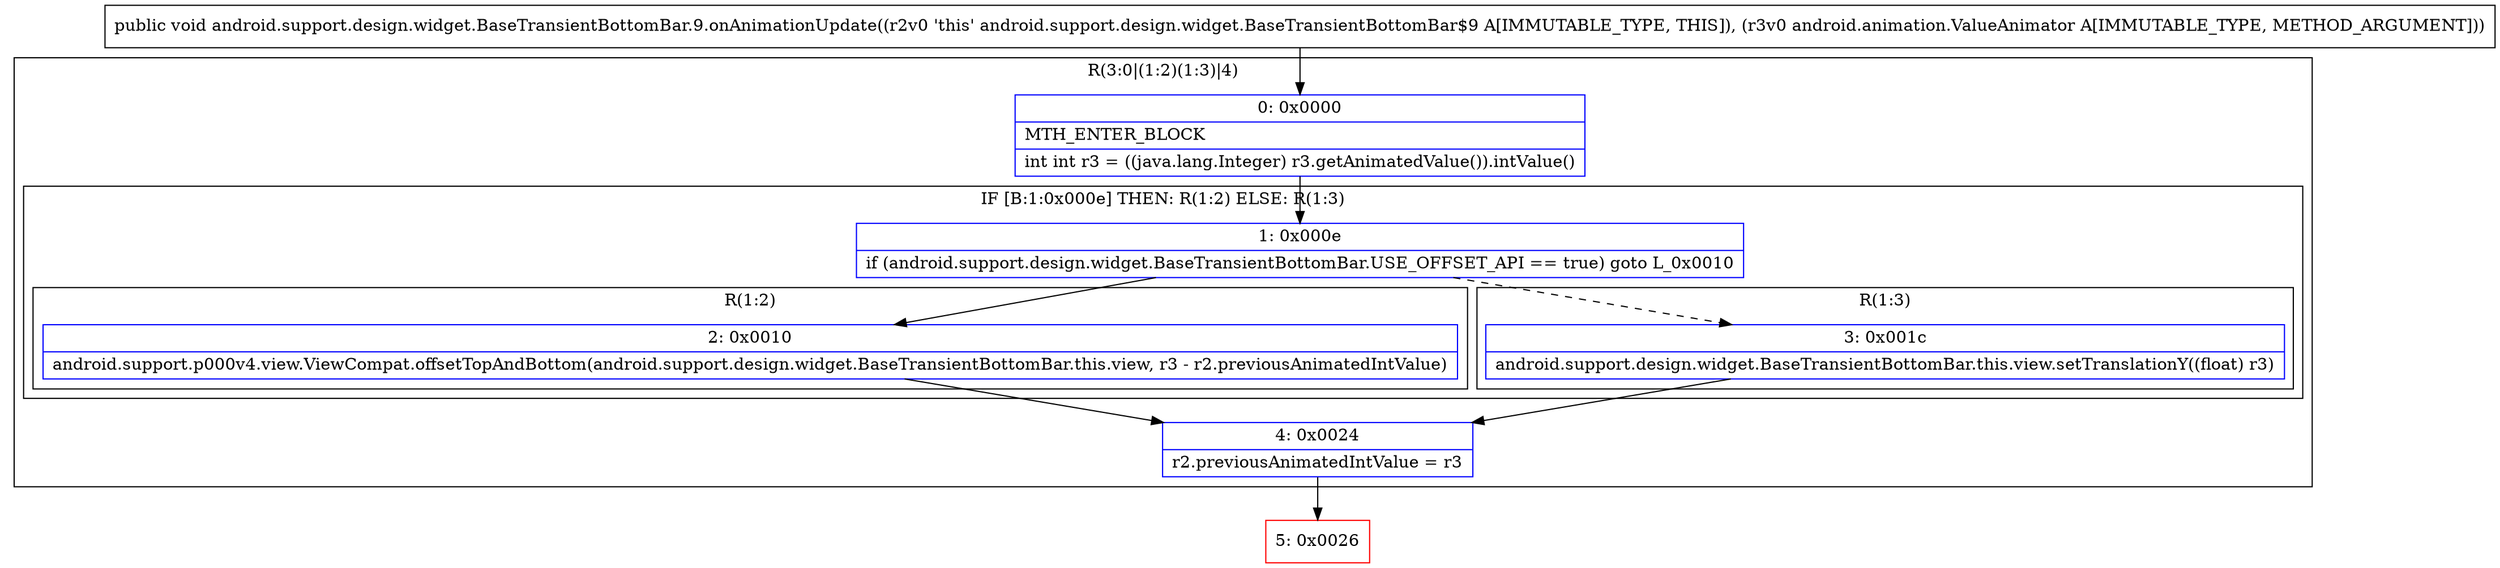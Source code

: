 digraph "CFG forandroid.support.design.widget.BaseTransientBottomBar.9.onAnimationUpdate(Landroid\/animation\/ValueAnimator;)V" {
subgraph cluster_Region_1840738579 {
label = "R(3:0|(1:2)(1:3)|4)";
node [shape=record,color=blue];
Node_0 [shape=record,label="{0\:\ 0x0000|MTH_ENTER_BLOCK\l|int int r3 = ((java.lang.Integer) r3.getAnimatedValue()).intValue()\l}"];
subgraph cluster_IfRegion_228734940 {
label = "IF [B:1:0x000e] THEN: R(1:2) ELSE: R(1:3)";
node [shape=record,color=blue];
Node_1 [shape=record,label="{1\:\ 0x000e|if (android.support.design.widget.BaseTransientBottomBar.USE_OFFSET_API == true) goto L_0x0010\l}"];
subgraph cluster_Region_1191190140 {
label = "R(1:2)";
node [shape=record,color=blue];
Node_2 [shape=record,label="{2\:\ 0x0010|android.support.p000v4.view.ViewCompat.offsetTopAndBottom(android.support.design.widget.BaseTransientBottomBar.this.view, r3 \- r2.previousAnimatedIntValue)\l}"];
}
subgraph cluster_Region_1959610128 {
label = "R(1:3)";
node [shape=record,color=blue];
Node_3 [shape=record,label="{3\:\ 0x001c|android.support.design.widget.BaseTransientBottomBar.this.view.setTranslationY((float) r3)\l}"];
}
}
Node_4 [shape=record,label="{4\:\ 0x0024|r2.previousAnimatedIntValue = r3\l}"];
}
Node_5 [shape=record,color=red,label="{5\:\ 0x0026}"];
MethodNode[shape=record,label="{public void android.support.design.widget.BaseTransientBottomBar.9.onAnimationUpdate((r2v0 'this' android.support.design.widget.BaseTransientBottomBar$9 A[IMMUTABLE_TYPE, THIS]), (r3v0 android.animation.ValueAnimator A[IMMUTABLE_TYPE, METHOD_ARGUMENT])) }"];
MethodNode -> Node_0;
Node_0 -> Node_1;
Node_1 -> Node_2;
Node_1 -> Node_3[style=dashed];
Node_2 -> Node_4;
Node_3 -> Node_4;
Node_4 -> Node_5;
}

